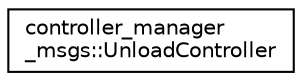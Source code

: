 digraph "Graphical Class Hierarchy"
{
  edge [fontname="Helvetica",fontsize="10",labelfontname="Helvetica",labelfontsize="10"];
  node [fontname="Helvetica",fontsize="10",shape=record];
  rankdir="LR";
  Node1 [label="controller_manager\l_msgs::UnloadController",height=0.2,width=0.4,color="black", fillcolor="white", style="filled",URL="$classcontroller__manager__msgs_1_1_unload_controller.html"];
}
